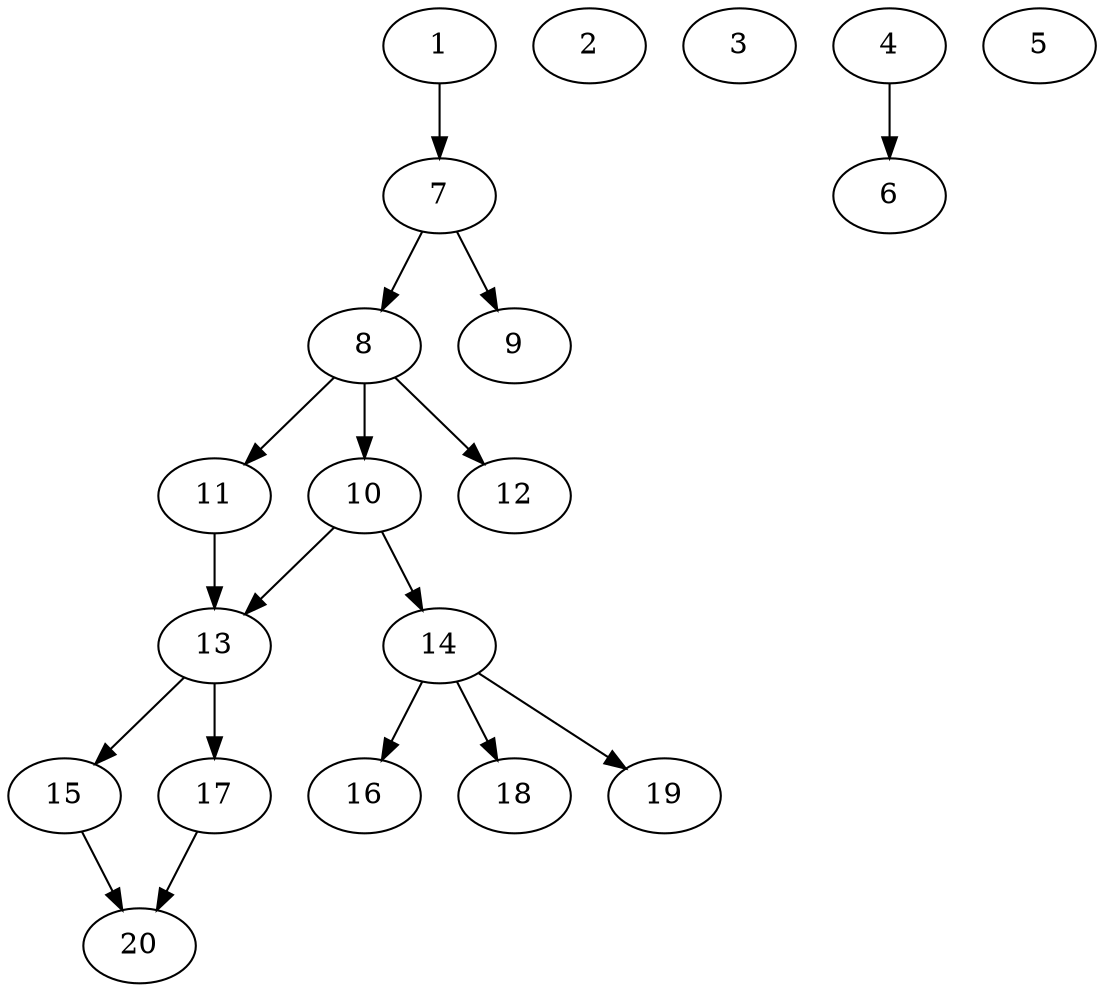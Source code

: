 // DAG automatically generated by daggen at Wed Jul 24 22:10:09 2019
// ./daggen --dot -n 20 --ccr 0.5 --fat 0.5 --regular 0.5 --density 0.5 --mindata 5242880 --maxdata 52428800 
digraph G {
  1 [size="21401600", alpha="0.09", expect_size="10700800"] 
  1 -> 7 [size ="10700800"]
  2 [size="66312192", alpha="0.04", expect_size="33156096"] 
  3 [size="96342016", alpha="0.16", expect_size="48171008"] 
  4 [size="59269120", alpha="0.09", expect_size="29634560"] 
  4 -> 6 [size ="29634560"]
  5 [size="18661376", alpha="0.08", expect_size="9330688"] 
  6 [size="75421696", alpha="0.02", expect_size="37710848"] 
  7 [size="19822592", alpha="0.07", expect_size="9911296"] 
  7 -> 8 [size ="9911296"]
  7 -> 9 [size ="9911296"]
  8 [size="12025856", alpha="0.14", expect_size="6012928"] 
  8 -> 10 [size ="6012928"]
  8 -> 11 [size ="6012928"]
  8 -> 12 [size ="6012928"]
  9 [size="89126912", alpha="0.16", expect_size="44563456"] 
  10 [size="30523392", alpha="0.16", expect_size="15261696"] 
  10 -> 13 [size ="15261696"]
  10 -> 14 [size ="15261696"]
  11 [size="39041024", alpha="0.06", expect_size="19520512"] 
  11 -> 13 [size ="19520512"]
  12 [size="82698240", alpha="0.15", expect_size="41349120"] 
  13 [size="101578752", alpha="0.17", expect_size="50789376"] 
  13 -> 15 [size ="50789376"]
  13 -> 17 [size ="50789376"]
  14 [size="80424960", alpha="0.07", expect_size="40212480"] 
  14 -> 16 [size ="40212480"]
  14 -> 18 [size ="40212480"]
  14 -> 19 [size ="40212480"]
  15 [size="29106176", alpha="0.05", expect_size="14553088"] 
  15 -> 20 [size ="14553088"]
  16 [size="66236416", alpha="0.17", expect_size="33118208"] 
  17 [size="77258752", alpha="0.03", expect_size="38629376"] 
  17 -> 20 [size ="38629376"]
  18 [size="16406528", alpha="0.15", expect_size="8203264"] 
  19 [size="81858560", alpha="0.10", expect_size="40929280"] 
  20 [size="64092160", alpha="0.10", expect_size="32046080"] 
}
